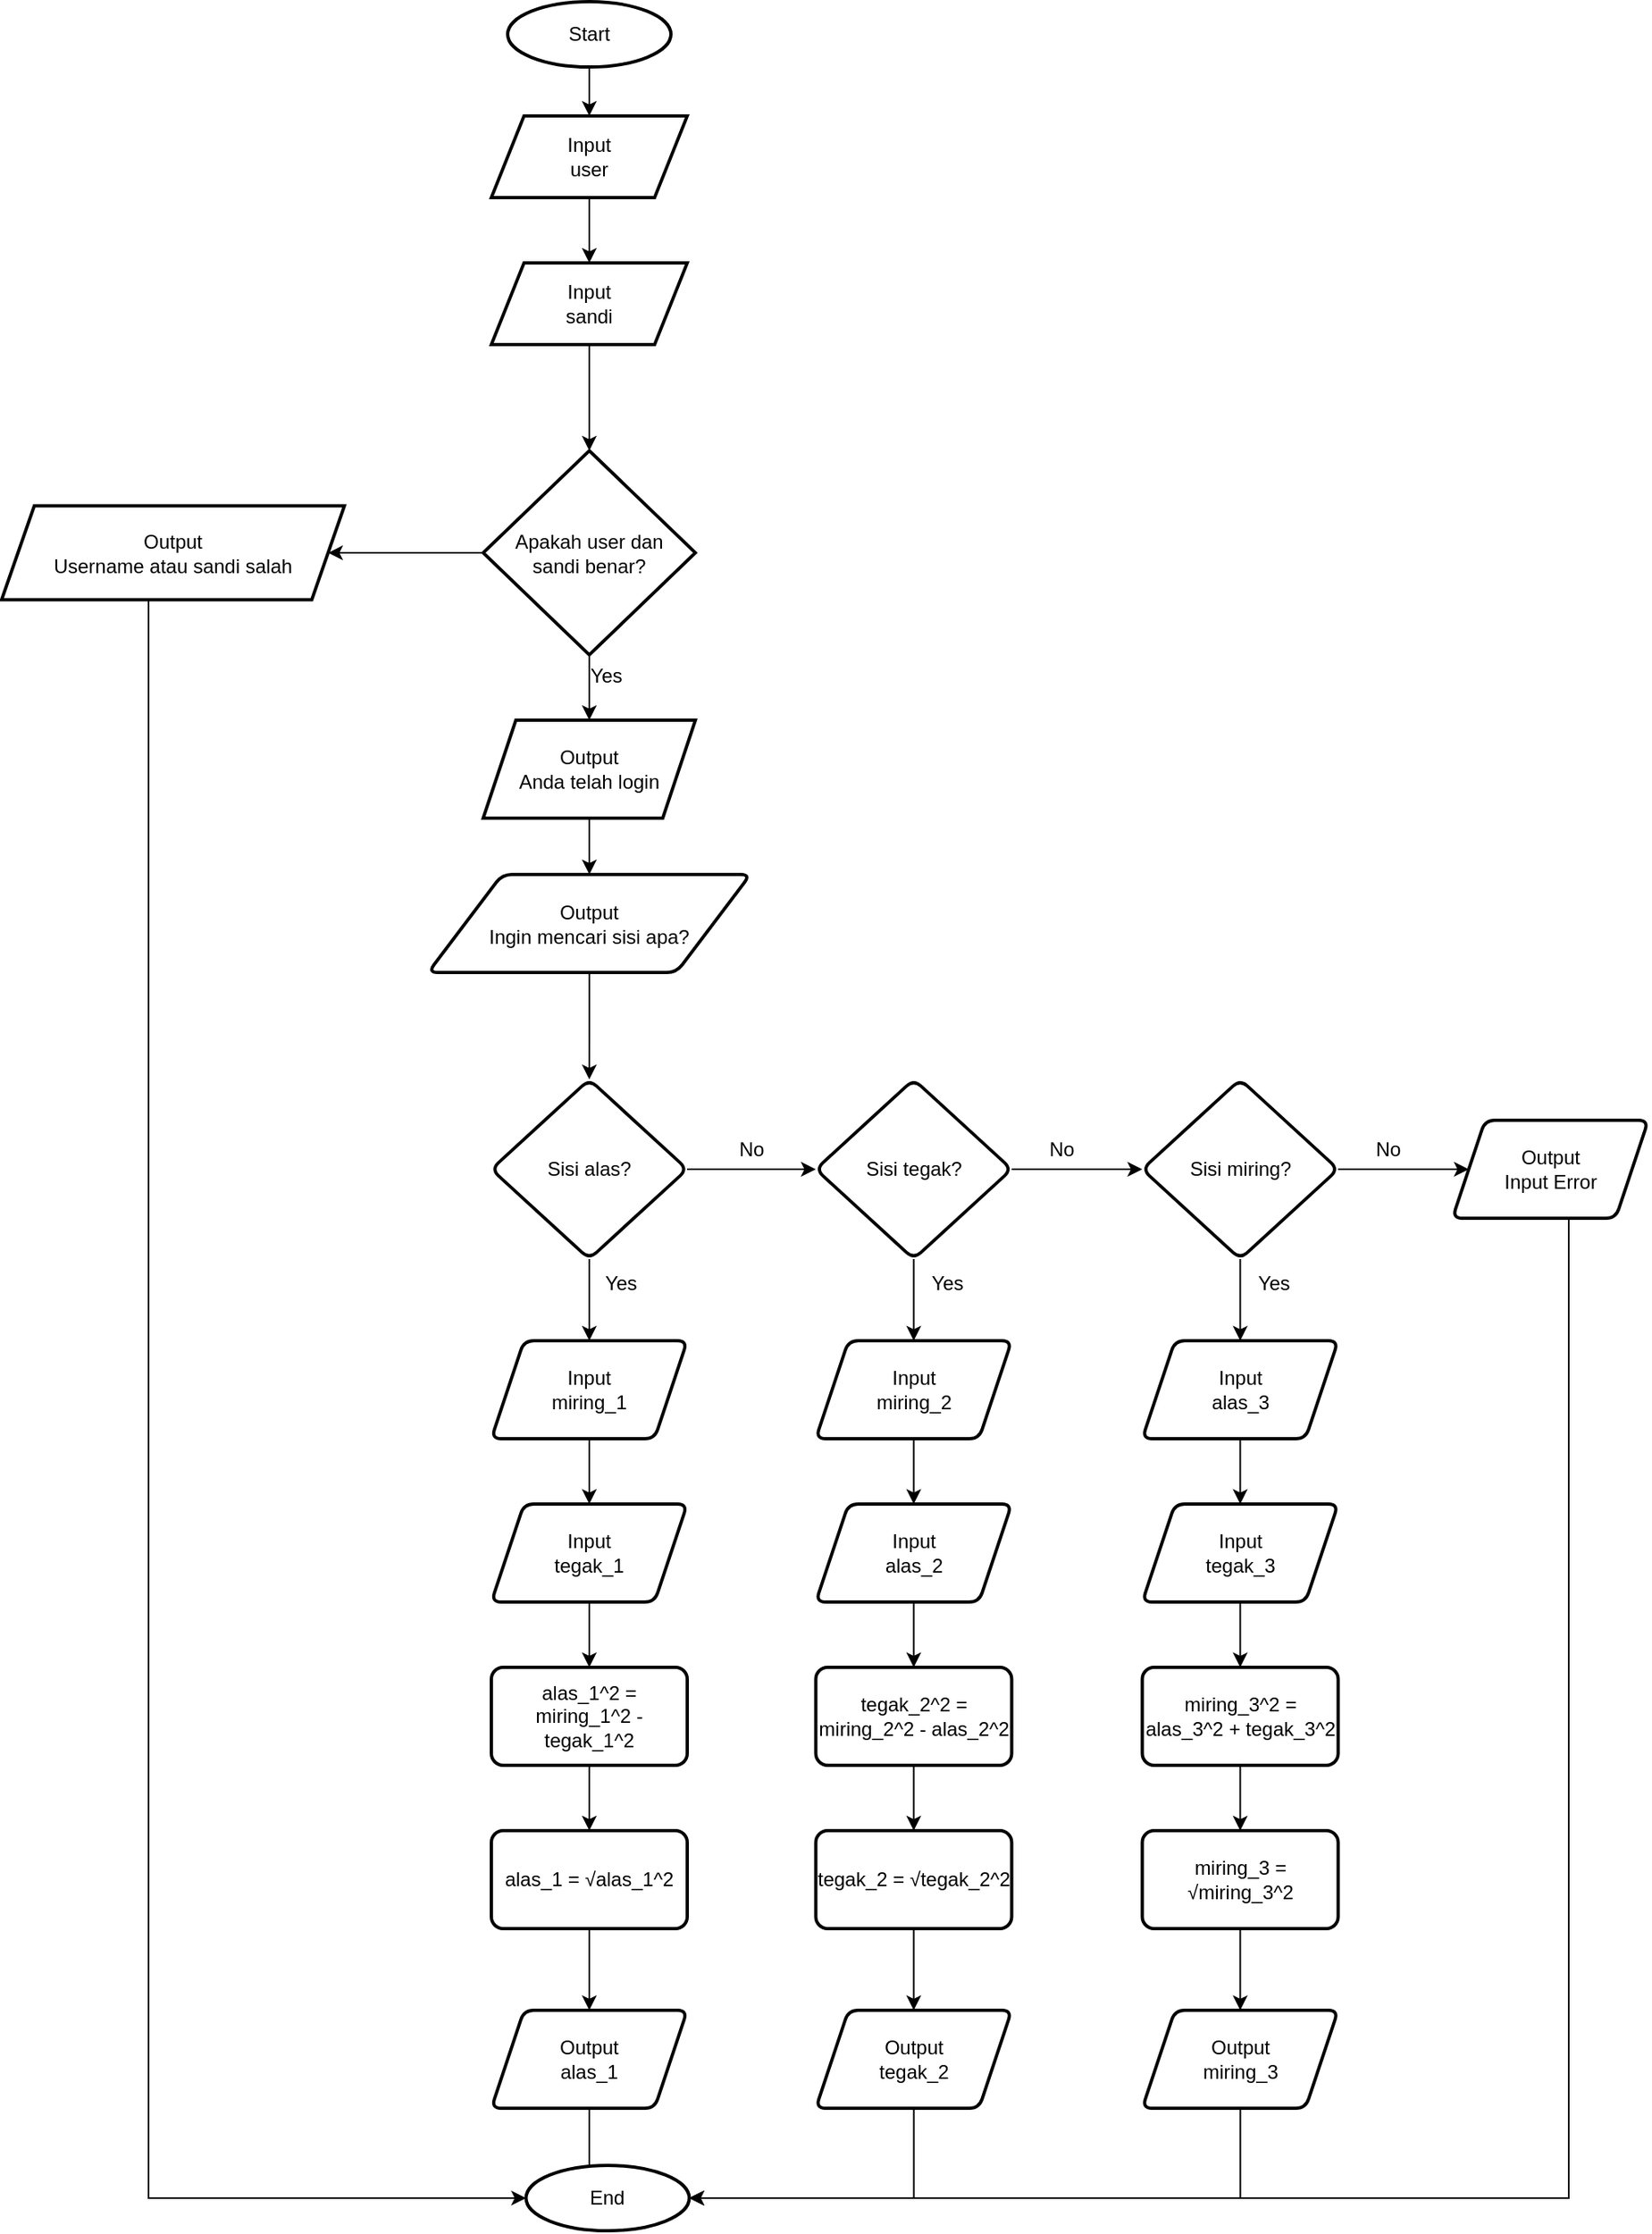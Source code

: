 <mxfile version="21.8.0" type="device">
  <diagram name="Halaman-1" id="WpFbZ884kiU71lQjiGvt">
    <mxGraphModel dx="1257" dy="671" grid="1" gridSize="10" guides="1" tooltips="1" connect="1" arrows="1" fold="1" page="1" pageScale="1" pageWidth="827" pageHeight="1169" math="0" shadow="0">
      <root>
        <mxCell id="0" />
        <mxCell id="1" parent="0" />
        <mxCell id="STl41p7mV0JHTa_7UYlb-73" value="" style="edgeStyle=orthogonalEdgeStyle;rounded=0;orthogonalLoop=1;jettySize=auto;html=1;" edge="1" parent="1" source="STl41p7mV0JHTa_7UYlb-1" target="STl41p7mV0JHTa_7UYlb-72">
          <mxGeometry relative="1" as="geometry" />
        </mxCell>
        <mxCell id="STl41p7mV0JHTa_7UYlb-1" value="Start" style="strokeWidth=2;html=1;shape=mxgraph.flowchart.start_1;whiteSpace=wrap;" vertex="1" parent="1">
          <mxGeometry x="360" y="50" width="100" height="40" as="geometry" />
        </mxCell>
        <mxCell id="STl41p7mV0JHTa_7UYlb-4" style="edgeStyle=orthogonalEdgeStyle;rounded=0;orthogonalLoop=1;jettySize=auto;html=1;exitX=0.5;exitY=1;exitDx=0;exitDy=0;" edge="1" parent="1" source="STl41p7mV0JHTa_7UYlb-14">
          <mxGeometry relative="1" as="geometry">
            <mxPoint x="410" y="635" as="sourcePoint" />
            <mxPoint x="410" y="635" as="targetPoint" />
          </mxGeometry>
        </mxCell>
        <mxCell id="STl41p7mV0JHTa_7UYlb-15" value="" style="edgeStyle=orthogonalEdgeStyle;rounded=0;orthogonalLoop=1;jettySize=auto;html=1;exitX=0.5;exitY=1;exitDx=0;exitDy=0;" edge="1" parent="1" target="STl41p7mV0JHTa_7UYlb-14">
          <mxGeometry relative="1" as="geometry">
            <mxPoint x="410" y="635" as="sourcePoint" />
            <mxPoint x="410" y="635" as="targetPoint" />
          </mxGeometry>
        </mxCell>
        <mxCell id="STl41p7mV0JHTa_7UYlb-19" value="" style="edgeStyle=orthogonalEdgeStyle;rounded=0;orthogonalLoop=1;jettySize=auto;html=1;" edge="1" parent="1" source="STl41p7mV0JHTa_7UYlb-14" target="STl41p7mV0JHTa_7UYlb-18">
          <mxGeometry relative="1" as="geometry" />
        </mxCell>
        <mxCell id="STl41p7mV0JHTa_7UYlb-14" value="&lt;div&gt;Output&lt;/div&gt;&lt;div&gt;Ingin mencari sisi apa?&lt;br&gt;&lt;/div&gt;" style="shape=parallelogram;html=1;strokeWidth=2;perimeter=parallelogramPerimeter;whiteSpace=wrap;rounded=1;arcSize=12;size=0.23;" vertex="1" parent="1">
          <mxGeometry x="311.25" y="584.5" width="197.5" height="60" as="geometry" />
        </mxCell>
        <mxCell id="STl41p7mV0JHTa_7UYlb-26" value="" style="edgeStyle=orthogonalEdgeStyle;rounded=0;orthogonalLoop=1;jettySize=auto;html=1;" edge="1" parent="1" source="STl41p7mV0JHTa_7UYlb-18" target="STl41p7mV0JHTa_7UYlb-22">
          <mxGeometry relative="1" as="geometry" />
        </mxCell>
        <mxCell id="STl41p7mV0JHTa_7UYlb-33" value="" style="edgeStyle=orthogonalEdgeStyle;rounded=0;orthogonalLoop=1;jettySize=auto;html=1;" edge="1" parent="1" source="STl41p7mV0JHTa_7UYlb-18" target="STl41p7mV0JHTa_7UYlb-32">
          <mxGeometry relative="1" as="geometry" />
        </mxCell>
        <mxCell id="STl41p7mV0JHTa_7UYlb-18" value="Sisi alas?" style="rhombus;whiteSpace=wrap;html=1;strokeWidth=2;rounded=1;arcSize=12;" vertex="1" parent="1">
          <mxGeometry x="350" y="710" width="120" height="110" as="geometry" />
        </mxCell>
        <mxCell id="STl41p7mV0JHTa_7UYlb-25" value="" style="edgeStyle=orthogonalEdgeStyle;rounded=0;orthogonalLoop=1;jettySize=auto;html=1;" edge="1" parent="1" source="STl41p7mV0JHTa_7UYlb-22" target="STl41p7mV0JHTa_7UYlb-24">
          <mxGeometry relative="1" as="geometry" />
        </mxCell>
        <mxCell id="STl41p7mV0JHTa_7UYlb-37" value="" style="edgeStyle=orthogonalEdgeStyle;rounded=0;orthogonalLoop=1;jettySize=auto;html=1;" edge="1" parent="1" source="STl41p7mV0JHTa_7UYlb-22" target="STl41p7mV0JHTa_7UYlb-36">
          <mxGeometry relative="1" as="geometry" />
        </mxCell>
        <mxCell id="STl41p7mV0JHTa_7UYlb-22" value="Sisi tegak?" style="rhombus;whiteSpace=wrap;html=1;strokeWidth=2;rounded=1;arcSize=12;" vertex="1" parent="1">
          <mxGeometry x="548.75" y="710" width="120" height="110" as="geometry" />
        </mxCell>
        <mxCell id="STl41p7mV0JHTa_7UYlb-28" value="" style="edgeStyle=orthogonalEdgeStyle;rounded=0;orthogonalLoop=1;jettySize=auto;html=1;" edge="1" parent="1" source="STl41p7mV0JHTa_7UYlb-24" target="STl41p7mV0JHTa_7UYlb-27">
          <mxGeometry relative="1" as="geometry" />
        </mxCell>
        <mxCell id="STl41p7mV0JHTa_7UYlb-41" value="" style="edgeStyle=orthogonalEdgeStyle;rounded=0;orthogonalLoop=1;jettySize=auto;html=1;" edge="1" parent="1" source="STl41p7mV0JHTa_7UYlb-24" target="STl41p7mV0JHTa_7UYlb-40">
          <mxGeometry relative="1" as="geometry" />
        </mxCell>
        <mxCell id="STl41p7mV0JHTa_7UYlb-24" value="Sisi miring?" style="rhombus;whiteSpace=wrap;html=1;strokeWidth=2;rounded=1;arcSize=12;" vertex="1" parent="1">
          <mxGeometry x="748.75" y="710" width="120" height="110" as="geometry" />
        </mxCell>
        <mxCell id="STl41p7mV0JHTa_7UYlb-27" value="&lt;div&gt;Output&lt;/div&gt;&lt;div&gt;Input Error&lt;br&gt;&lt;/div&gt;" style="shape=parallelogram;perimeter=parallelogramPerimeter;whiteSpace=wrap;html=1;fixedSize=1;strokeWidth=2;rounded=1;arcSize=12;" vertex="1" parent="1">
          <mxGeometry x="938.75" y="735" width="120" height="60" as="geometry" />
        </mxCell>
        <mxCell id="STl41p7mV0JHTa_7UYlb-29" value="No" style="text;html=1;align=center;verticalAlign=middle;resizable=0;points=[];autosize=1;strokeColor=none;fillColor=none;" vertex="1" parent="1">
          <mxGeometry x="488.75" y="738" width="40" height="30" as="geometry" />
        </mxCell>
        <mxCell id="STl41p7mV0JHTa_7UYlb-30" value="No" style="text;html=1;align=center;verticalAlign=middle;resizable=0;points=[];autosize=1;strokeColor=none;fillColor=none;" vertex="1" parent="1">
          <mxGeometry x="678.75" y="738" width="40" height="30" as="geometry" />
        </mxCell>
        <mxCell id="STl41p7mV0JHTa_7UYlb-31" value="No" style="text;html=1;align=center;verticalAlign=middle;resizable=0;points=[];autosize=1;strokeColor=none;fillColor=none;" vertex="1" parent="1">
          <mxGeometry x="878.75" y="738" width="40" height="30" as="geometry" />
        </mxCell>
        <mxCell id="STl41p7mV0JHTa_7UYlb-35" value="" style="edgeStyle=orthogonalEdgeStyle;rounded=0;orthogonalLoop=1;jettySize=auto;html=1;" edge="1" parent="1" source="STl41p7mV0JHTa_7UYlb-32" target="STl41p7mV0JHTa_7UYlb-34">
          <mxGeometry relative="1" as="geometry" />
        </mxCell>
        <mxCell id="STl41p7mV0JHTa_7UYlb-32" value="&lt;div&gt;Input&lt;/div&gt;&lt;div&gt;miring_1&lt;br&gt;&lt;/div&gt;" style="shape=parallelogram;perimeter=parallelogramPerimeter;whiteSpace=wrap;html=1;fixedSize=1;strokeWidth=2;rounded=1;arcSize=12;" vertex="1" parent="1">
          <mxGeometry x="350" y="870" width="120" height="60" as="geometry" />
        </mxCell>
        <mxCell id="STl41p7mV0JHTa_7UYlb-45" value="" style="edgeStyle=orthogonalEdgeStyle;rounded=0;orthogonalLoop=1;jettySize=auto;html=1;" edge="1" parent="1" source="STl41p7mV0JHTa_7UYlb-34" target="STl41p7mV0JHTa_7UYlb-44">
          <mxGeometry relative="1" as="geometry" />
        </mxCell>
        <mxCell id="STl41p7mV0JHTa_7UYlb-34" value="&lt;div&gt;Input&lt;/div&gt;&lt;div&gt;tegak_1&lt;br&gt;&lt;/div&gt;" style="shape=parallelogram;perimeter=parallelogramPerimeter;whiteSpace=wrap;html=1;fixedSize=1;strokeWidth=2;rounded=1;arcSize=12;" vertex="1" parent="1">
          <mxGeometry x="350" y="970" width="120" height="60" as="geometry" />
        </mxCell>
        <mxCell id="STl41p7mV0JHTa_7UYlb-39" value="" style="edgeStyle=orthogonalEdgeStyle;rounded=0;orthogonalLoop=1;jettySize=auto;html=1;" edge="1" parent="1" source="STl41p7mV0JHTa_7UYlb-36" target="STl41p7mV0JHTa_7UYlb-38">
          <mxGeometry relative="1" as="geometry" />
        </mxCell>
        <mxCell id="STl41p7mV0JHTa_7UYlb-36" value="&lt;div&gt;Input&lt;/div&gt;&lt;div&gt;miring_2&lt;br&gt;&lt;/div&gt;" style="shape=parallelogram;perimeter=parallelogramPerimeter;whiteSpace=wrap;html=1;fixedSize=1;strokeWidth=2;rounded=1;arcSize=12;" vertex="1" parent="1">
          <mxGeometry x="548.75" y="870" width="120" height="60" as="geometry" />
        </mxCell>
        <mxCell id="STl41p7mV0JHTa_7UYlb-60" value="" style="edgeStyle=orthogonalEdgeStyle;rounded=0;orthogonalLoop=1;jettySize=auto;html=1;" edge="1" parent="1" source="STl41p7mV0JHTa_7UYlb-38" target="STl41p7mV0JHTa_7UYlb-51">
          <mxGeometry relative="1" as="geometry" />
        </mxCell>
        <mxCell id="STl41p7mV0JHTa_7UYlb-38" value="&lt;div&gt;Input&lt;/div&gt;&lt;div&gt;alas_2&lt;br&gt;&lt;/div&gt;" style="shape=parallelogram;perimeter=parallelogramPerimeter;whiteSpace=wrap;html=1;fixedSize=1;strokeWidth=2;rounded=1;arcSize=12;" vertex="1" parent="1">
          <mxGeometry x="548.75" y="970" width="120" height="60" as="geometry" />
        </mxCell>
        <mxCell id="STl41p7mV0JHTa_7UYlb-43" value="" style="edgeStyle=orthogonalEdgeStyle;rounded=0;orthogonalLoop=1;jettySize=auto;html=1;" edge="1" parent="1" source="STl41p7mV0JHTa_7UYlb-40" target="STl41p7mV0JHTa_7UYlb-42">
          <mxGeometry relative="1" as="geometry" />
        </mxCell>
        <mxCell id="STl41p7mV0JHTa_7UYlb-40" value="&lt;div&gt;Input&lt;/div&gt;&lt;div&gt;alas_3&lt;br&gt;&lt;/div&gt;" style="shape=parallelogram;perimeter=parallelogramPerimeter;whiteSpace=wrap;html=1;fixedSize=1;strokeWidth=2;rounded=1;arcSize=12;" vertex="1" parent="1">
          <mxGeometry x="748.75" y="870" width="120" height="60" as="geometry" />
        </mxCell>
        <mxCell id="STl41p7mV0JHTa_7UYlb-61" value="" style="edgeStyle=orthogonalEdgeStyle;rounded=0;orthogonalLoop=1;jettySize=auto;html=1;" edge="1" parent="1" source="STl41p7mV0JHTa_7UYlb-42" target="STl41p7mV0JHTa_7UYlb-56">
          <mxGeometry relative="1" as="geometry" />
        </mxCell>
        <mxCell id="STl41p7mV0JHTa_7UYlb-42" value="&lt;div&gt;Input&lt;/div&gt;&lt;div&gt;tegak_3&lt;br&gt;&lt;/div&gt;" style="shape=parallelogram;perimeter=parallelogramPerimeter;whiteSpace=wrap;html=1;fixedSize=1;strokeWidth=2;rounded=1;arcSize=12;" vertex="1" parent="1">
          <mxGeometry x="748.75" y="970" width="120" height="60" as="geometry" />
        </mxCell>
        <mxCell id="STl41p7mV0JHTa_7UYlb-47" value="" style="edgeStyle=orthogonalEdgeStyle;rounded=0;orthogonalLoop=1;jettySize=auto;html=1;" edge="1" parent="1" source="STl41p7mV0JHTa_7UYlb-44" target="STl41p7mV0JHTa_7UYlb-46">
          <mxGeometry relative="1" as="geometry" />
        </mxCell>
        <mxCell id="STl41p7mV0JHTa_7UYlb-44" value="alas_1^2 = miring_1^2 - tegak_1^2" style="whiteSpace=wrap;html=1;strokeWidth=2;rounded=1;arcSize=12;" vertex="1" parent="1">
          <mxGeometry x="350" y="1070" width="120" height="60" as="geometry" />
        </mxCell>
        <mxCell id="STl41p7mV0JHTa_7UYlb-49" value="" style="edgeStyle=orthogonalEdgeStyle;rounded=0;orthogonalLoop=1;jettySize=auto;html=1;" edge="1" parent="1" source="STl41p7mV0JHTa_7UYlb-46" target="STl41p7mV0JHTa_7UYlb-48">
          <mxGeometry relative="1" as="geometry" />
        </mxCell>
        <mxCell id="STl41p7mV0JHTa_7UYlb-46" value="alas_1 = √alas_1^2" style="whiteSpace=wrap;html=1;strokeWidth=2;rounded=1;arcSize=12;" vertex="1" parent="1">
          <mxGeometry x="350" y="1170" width="120" height="60" as="geometry" />
        </mxCell>
        <mxCell id="STl41p7mV0JHTa_7UYlb-68" value="" style="edgeStyle=orthogonalEdgeStyle;rounded=0;orthogonalLoop=1;jettySize=auto;html=1;" edge="1" parent="1" source="STl41p7mV0JHTa_7UYlb-48">
          <mxGeometry relative="1" as="geometry">
            <mxPoint x="410" y="1390" as="targetPoint" />
          </mxGeometry>
        </mxCell>
        <mxCell id="STl41p7mV0JHTa_7UYlb-48" value="&lt;div&gt;Output&lt;/div&gt;&lt;div&gt;alas_1&lt;/div&gt;" style="shape=parallelogram;perimeter=parallelogramPerimeter;whiteSpace=wrap;html=1;fixedSize=1;strokeWidth=2;rounded=1;arcSize=12;" vertex="1" parent="1">
          <mxGeometry x="350" y="1280" width="120" height="60" as="geometry" />
        </mxCell>
        <mxCell id="STl41p7mV0JHTa_7UYlb-50" value="" style="edgeStyle=orthogonalEdgeStyle;rounded=0;orthogonalLoop=1;jettySize=auto;html=1;" edge="1" parent="1" source="STl41p7mV0JHTa_7UYlb-51" target="STl41p7mV0JHTa_7UYlb-53">
          <mxGeometry relative="1" as="geometry" />
        </mxCell>
        <mxCell id="STl41p7mV0JHTa_7UYlb-51" value="tegak_2^2 = miring_2^2 - alas_2^2" style="whiteSpace=wrap;html=1;strokeWidth=2;rounded=1;arcSize=12;" vertex="1" parent="1">
          <mxGeometry x="548.75" y="1070" width="120" height="60" as="geometry" />
        </mxCell>
        <mxCell id="STl41p7mV0JHTa_7UYlb-52" value="" style="edgeStyle=orthogonalEdgeStyle;rounded=0;orthogonalLoop=1;jettySize=auto;html=1;" edge="1" parent="1" source="STl41p7mV0JHTa_7UYlb-53" target="STl41p7mV0JHTa_7UYlb-54">
          <mxGeometry relative="1" as="geometry" />
        </mxCell>
        <mxCell id="STl41p7mV0JHTa_7UYlb-53" value="tegak_2 = √tegak_2^2" style="whiteSpace=wrap;html=1;strokeWidth=2;rounded=1;arcSize=12;" vertex="1" parent="1">
          <mxGeometry x="548.75" y="1170" width="120" height="60" as="geometry" />
        </mxCell>
        <mxCell id="STl41p7mV0JHTa_7UYlb-54" value="&lt;div&gt;Output&lt;/div&gt;&lt;div&gt;tegak_2&lt;br&gt;&lt;/div&gt;" style="shape=parallelogram;perimeter=parallelogramPerimeter;whiteSpace=wrap;html=1;fixedSize=1;strokeWidth=2;rounded=1;arcSize=12;" vertex="1" parent="1">
          <mxGeometry x="548.75" y="1280" width="120" height="60" as="geometry" />
        </mxCell>
        <mxCell id="STl41p7mV0JHTa_7UYlb-55" value="" style="edgeStyle=orthogonalEdgeStyle;rounded=0;orthogonalLoop=1;jettySize=auto;html=1;" edge="1" parent="1" source="STl41p7mV0JHTa_7UYlb-56" target="STl41p7mV0JHTa_7UYlb-58">
          <mxGeometry relative="1" as="geometry" />
        </mxCell>
        <mxCell id="STl41p7mV0JHTa_7UYlb-56" value="miring_3^2 = alas_3^2 + tegak_3^2" style="whiteSpace=wrap;html=1;strokeWidth=2;rounded=1;arcSize=12;" vertex="1" parent="1">
          <mxGeometry x="748.75" y="1070" width="120" height="60" as="geometry" />
        </mxCell>
        <mxCell id="STl41p7mV0JHTa_7UYlb-57" value="" style="edgeStyle=orthogonalEdgeStyle;rounded=0;orthogonalLoop=1;jettySize=auto;html=1;" edge="1" parent="1" source="STl41p7mV0JHTa_7UYlb-58" target="STl41p7mV0JHTa_7UYlb-59">
          <mxGeometry relative="1" as="geometry" />
        </mxCell>
        <mxCell id="STl41p7mV0JHTa_7UYlb-58" value="miring_3 = √miring_3^2" style="whiteSpace=wrap;html=1;strokeWidth=2;rounded=1;arcSize=12;" vertex="1" parent="1">
          <mxGeometry x="748.75" y="1170" width="120" height="60" as="geometry" />
        </mxCell>
        <mxCell id="STl41p7mV0JHTa_7UYlb-59" value="&lt;div&gt;Output&lt;/div&gt;&lt;div&gt;miring_3&lt;br&gt;&lt;/div&gt;" style="shape=parallelogram;perimeter=parallelogramPerimeter;whiteSpace=wrap;html=1;fixedSize=1;strokeWidth=2;rounded=1;arcSize=12;" vertex="1" parent="1">
          <mxGeometry x="748.75" y="1280" width="120" height="60" as="geometry" />
        </mxCell>
        <mxCell id="STl41p7mV0JHTa_7UYlb-62" value="Yes" style="text;html=1;align=center;verticalAlign=middle;resizable=0;points=[];autosize=1;strokeColor=none;fillColor=none;" vertex="1" parent="1">
          <mxGeometry x="408.75" y="820" width="40" height="30" as="geometry" />
        </mxCell>
        <mxCell id="STl41p7mV0JHTa_7UYlb-63" value="Yes" style="text;html=1;align=center;verticalAlign=middle;resizable=0;points=[];autosize=1;strokeColor=none;fillColor=none;" vertex="1" parent="1">
          <mxGeometry x="608.75" y="820" width="40" height="30" as="geometry" />
        </mxCell>
        <mxCell id="STl41p7mV0JHTa_7UYlb-64" value="Yes" style="text;html=1;align=center;verticalAlign=middle;resizable=0;points=[];autosize=1;strokeColor=none;fillColor=none;" vertex="1" parent="1">
          <mxGeometry x="808.75" y="820" width="40" height="30" as="geometry" />
        </mxCell>
        <mxCell id="STl41p7mV0JHTa_7UYlb-67" value="End" style="strokeWidth=2;html=1;shape=mxgraph.flowchart.start_1;whiteSpace=wrap;" vertex="1" parent="1">
          <mxGeometry x="371.25" y="1375" width="100" height="40" as="geometry" />
        </mxCell>
        <mxCell id="STl41p7mV0JHTa_7UYlb-69" style="edgeStyle=orthogonalEdgeStyle;rounded=0;orthogonalLoop=1;jettySize=auto;html=1;entryX=1;entryY=0.5;entryDx=0;entryDy=0;entryPerimeter=0;" edge="1" parent="1" source="STl41p7mV0JHTa_7UYlb-54" target="STl41p7mV0JHTa_7UYlb-67">
          <mxGeometry relative="1" as="geometry">
            <mxPoint x="460" y="1410" as="targetPoint" />
            <Array as="points">
              <mxPoint x="609" y="1395" />
            </Array>
          </mxGeometry>
        </mxCell>
        <mxCell id="STl41p7mV0JHTa_7UYlb-70" style="edgeStyle=orthogonalEdgeStyle;rounded=0;orthogonalLoop=1;jettySize=auto;html=1;entryX=1;entryY=0.5;entryDx=0;entryDy=0;entryPerimeter=0;" edge="1" parent="1" source="STl41p7mV0JHTa_7UYlb-59" target="STl41p7mV0JHTa_7UYlb-67">
          <mxGeometry relative="1" as="geometry">
            <mxPoint x="460" y="1410" as="targetPoint" />
            <Array as="points">
              <mxPoint x="809" y="1395" />
            </Array>
          </mxGeometry>
        </mxCell>
        <mxCell id="STl41p7mV0JHTa_7UYlb-71" style="edgeStyle=orthogonalEdgeStyle;rounded=0;orthogonalLoop=1;jettySize=auto;html=1;entryX=1;entryY=0.5;entryDx=0;entryDy=0;entryPerimeter=0;" edge="1" parent="1" source="STl41p7mV0JHTa_7UYlb-27" target="STl41p7mV0JHTa_7UYlb-67">
          <mxGeometry relative="1" as="geometry">
            <Array as="points">
              <mxPoint x="1010" y="1395" />
            </Array>
          </mxGeometry>
        </mxCell>
        <mxCell id="STl41p7mV0JHTa_7UYlb-75" value="" style="edgeStyle=orthogonalEdgeStyle;rounded=0;orthogonalLoop=1;jettySize=auto;html=1;" edge="1" parent="1" source="STl41p7mV0JHTa_7UYlb-72" target="STl41p7mV0JHTa_7UYlb-74">
          <mxGeometry relative="1" as="geometry" />
        </mxCell>
        <mxCell id="STl41p7mV0JHTa_7UYlb-72" value="&lt;div&gt;Input&lt;/div&gt;&lt;div&gt;user&lt;br&gt;&lt;/div&gt;" style="shape=parallelogram;perimeter=parallelogramPerimeter;whiteSpace=wrap;html=1;fixedSize=1;strokeWidth=2;" vertex="1" parent="1">
          <mxGeometry x="350" y="120" width="120" height="50" as="geometry" />
        </mxCell>
        <mxCell id="STl41p7mV0JHTa_7UYlb-77" value="" style="edgeStyle=orthogonalEdgeStyle;rounded=0;orthogonalLoop=1;jettySize=auto;html=1;" edge="1" parent="1" source="STl41p7mV0JHTa_7UYlb-74" target="STl41p7mV0JHTa_7UYlb-76">
          <mxGeometry relative="1" as="geometry" />
        </mxCell>
        <mxCell id="STl41p7mV0JHTa_7UYlb-74" value="&lt;div&gt;Input&lt;/div&gt;&lt;div&gt;sandi&lt;br&gt;&lt;/div&gt;" style="shape=parallelogram;perimeter=parallelogramPerimeter;whiteSpace=wrap;html=1;fixedSize=1;strokeWidth=2;" vertex="1" parent="1">
          <mxGeometry x="350" y="210" width="120" height="50" as="geometry" />
        </mxCell>
        <mxCell id="STl41p7mV0JHTa_7UYlb-79" value="" style="edgeStyle=orthogonalEdgeStyle;rounded=0;orthogonalLoop=1;jettySize=auto;html=1;" edge="1" parent="1" source="STl41p7mV0JHTa_7UYlb-76" target="STl41p7mV0JHTa_7UYlb-78">
          <mxGeometry relative="1" as="geometry" />
        </mxCell>
        <mxCell id="STl41p7mV0JHTa_7UYlb-84" value="" style="edgeStyle=orthogonalEdgeStyle;rounded=0;orthogonalLoop=1;jettySize=auto;html=1;" edge="1" parent="1" source="STl41p7mV0JHTa_7UYlb-76" target="STl41p7mV0JHTa_7UYlb-83">
          <mxGeometry relative="1" as="geometry" />
        </mxCell>
        <mxCell id="STl41p7mV0JHTa_7UYlb-76" value="&lt;div&gt;Apakah user dan&lt;/div&gt;&lt;div&gt;sandi benar?&lt;br&gt;&lt;/div&gt;" style="rhombus;whiteSpace=wrap;html=1;strokeWidth=2;" vertex="1" parent="1">
          <mxGeometry x="345" y="325" width="130" height="125" as="geometry" />
        </mxCell>
        <mxCell id="STl41p7mV0JHTa_7UYlb-80" value="" style="edgeStyle=orthogonalEdgeStyle;rounded=0;orthogonalLoop=1;jettySize=auto;html=1;" edge="1" parent="1" source="STl41p7mV0JHTa_7UYlb-78" target="STl41p7mV0JHTa_7UYlb-14">
          <mxGeometry relative="1" as="geometry" />
        </mxCell>
        <mxCell id="STl41p7mV0JHTa_7UYlb-78" value="&lt;div&gt;Output&lt;/div&gt;&lt;div&gt;Anda telah login&lt;br&gt;&lt;/div&gt;" style="shape=parallelogram;perimeter=parallelogramPerimeter;whiteSpace=wrap;html=1;fixedSize=1;strokeWidth=2;" vertex="1" parent="1">
          <mxGeometry x="345" y="490" width="130" height="60" as="geometry" />
        </mxCell>
        <mxCell id="STl41p7mV0JHTa_7UYlb-81" value="&lt;div&gt;Yes&lt;/div&gt;" style="text;html=1;align=center;verticalAlign=middle;resizable=0;points=[];autosize=1;strokeColor=none;fillColor=none;" vertex="1" parent="1">
          <mxGeometry x="400" y="448" width="40" height="30" as="geometry" />
        </mxCell>
        <mxCell id="STl41p7mV0JHTa_7UYlb-83" value="&lt;div&gt;Output&lt;/div&gt;&lt;div&gt;Username atau sandi salah&lt;br&gt;&lt;/div&gt;" style="shape=parallelogram;perimeter=parallelogramPerimeter;whiteSpace=wrap;html=1;fixedSize=1;strokeWidth=2;" vertex="1" parent="1">
          <mxGeometry x="50" y="358.75" width="210" height="57.5" as="geometry" />
        </mxCell>
        <mxCell id="STl41p7mV0JHTa_7UYlb-85" style="edgeStyle=orthogonalEdgeStyle;rounded=0;orthogonalLoop=1;jettySize=auto;html=1;entryX=0;entryY=0.5;entryDx=0;entryDy=0;entryPerimeter=0;" edge="1" parent="1" source="STl41p7mV0JHTa_7UYlb-83" target="STl41p7mV0JHTa_7UYlb-67">
          <mxGeometry relative="1" as="geometry">
            <Array as="points">
              <mxPoint x="140" y="1395" />
            </Array>
          </mxGeometry>
        </mxCell>
      </root>
    </mxGraphModel>
  </diagram>
</mxfile>
